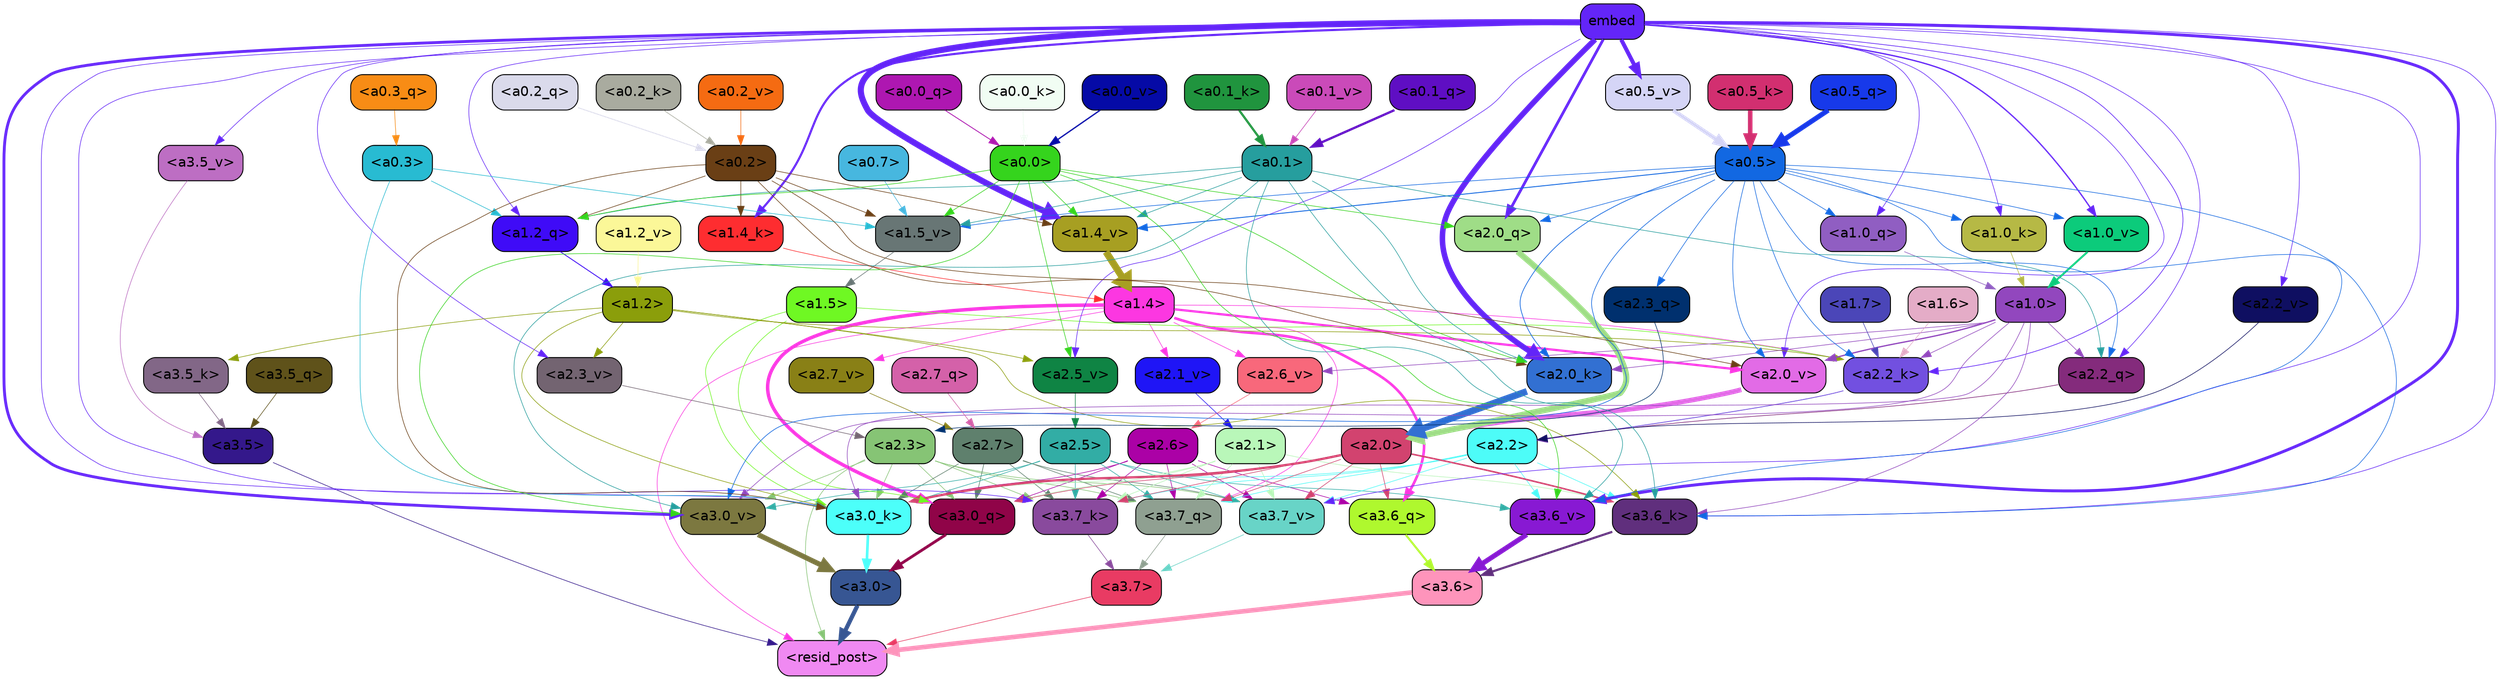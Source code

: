 strict digraph "" {
	graph [bgcolor=transparent,
		layout=dot,
		overlap=false,
		splines=true
	];
	"<a3.7>"	[color=black,
		fillcolor="#e93b63",
		fontname=Helvetica,
		shape=box,
		style="filled, rounded"];
	"<resid_post>"	[color=black,
		fillcolor="#f089f2",
		fontname=Helvetica,
		shape=box,
		style="filled, rounded"];
	"<a3.7>" -> "<resid_post>"	[color="#e93b63",
		penwidth=0.6];
	"<a3.6>"	[color=black,
		fillcolor="#fe94bb",
		fontname=Helvetica,
		shape=box,
		style="filled, rounded"];
	"<a3.6>" -> "<resid_post>"	[color="#fe94bb",
		penwidth=4.6696330308914185];
	"<a3.5>"	[color=black,
		fillcolor="#34188b",
		fontname=Helvetica,
		shape=box,
		style="filled, rounded"];
	"<a3.5>" -> "<resid_post>"	[color="#34188b",
		penwidth=0.6];
	"<a3.0>"	[color=black,
		fillcolor="#375693",
		fontname=Helvetica,
		shape=box,
		style="filled, rounded"];
	"<a3.0>" -> "<resid_post>"	[color="#375693",
		penwidth=4.282557368278503];
	"<a2.3>"	[color=black,
		fillcolor="#86c475",
		fontname=Helvetica,
		shape=box,
		style="filled, rounded"];
	"<a2.3>" -> "<resid_post>"	[color="#86c475",
		penwidth=0.6];
	"<a3.7_q>"	[color=black,
		fillcolor="#8fa091",
		fontname=Helvetica,
		shape=box,
		style="filled, rounded"];
	"<a2.3>" -> "<a3.7_q>"	[color="#86c475",
		penwidth=0.6];
	"<a3.0_q>"	[color=black,
		fillcolor="#900448",
		fontname=Helvetica,
		shape=box,
		style="filled, rounded"];
	"<a2.3>" -> "<a3.0_q>"	[color="#86c475",
		penwidth=0.6];
	"<a3.7_k>"	[color=black,
		fillcolor="#894a9d",
		fontname=Helvetica,
		shape=box,
		style="filled, rounded"];
	"<a2.3>" -> "<a3.7_k>"	[color="#86c475",
		penwidth=0.6];
	"<a3.0_k>"	[color=black,
		fillcolor="#4cfffa",
		fontname=Helvetica,
		shape=box,
		style="filled, rounded"];
	"<a2.3>" -> "<a3.0_k>"	[color="#86c475",
		penwidth=0.6];
	"<a3.7_v>"	[color=black,
		fillcolor="#68d4c7",
		fontname=Helvetica,
		shape=box,
		style="filled, rounded"];
	"<a2.3>" -> "<a3.7_v>"	[color="#86c475",
		penwidth=0.6];
	"<a3.0_v>"	[color=black,
		fillcolor="#7c7840",
		fontname=Helvetica,
		shape=box,
		style="filled, rounded"];
	"<a2.3>" -> "<a3.0_v>"	[color="#86c475",
		penwidth=0.6];
	"<a1.4>"	[color=black,
		fillcolor="#fc37e1",
		fontname=Helvetica,
		shape=box,
		style="filled, rounded"];
	"<a1.4>" -> "<resid_post>"	[color="#fc37e1",
		penwidth=0.6];
	"<a1.4>" -> "<a3.7_q>"	[color="#fc37e1",
		penwidth=0.6];
	"<a3.6_q>"	[color=black,
		fillcolor="#aff82e",
		fontname=Helvetica,
		shape=box,
		style="filled, rounded"];
	"<a1.4>" -> "<a3.6_q>"	[color="#fc37e1",
		penwidth=2.6073555648326874];
	"<a1.4>" -> "<a3.0_q>"	[color="#fc37e1",
		penwidth=3.4971605762839317];
	"<a2.2_k>"	[color=black,
		fillcolor="#7250e0",
		fontname=Helvetica,
		shape=box,
		style="filled, rounded"];
	"<a1.4>" -> "<a2.2_k>"	[color="#fc37e1",
		penwidth=0.6];
	"<a2.7_v>"	[color=black,
		fillcolor="#898016",
		fontname=Helvetica,
		shape=box,
		style="filled, rounded"];
	"<a1.4>" -> "<a2.7_v>"	[color="#fc37e1",
		penwidth=0.6];
	"<a2.6_v>"	[color=black,
		fillcolor="#f8687b",
		fontname=Helvetica,
		shape=box,
		style="filled, rounded"];
	"<a1.4>" -> "<a2.6_v>"	[color="#fc37e1",
		penwidth=0.6];
	"<a2.1_v>"	[color=black,
		fillcolor="#1f15f6",
		fontname=Helvetica,
		shape=box,
		style="filled, rounded"];
	"<a1.4>" -> "<a2.1_v>"	[color="#fc37e1",
		penwidth=0.6];
	"<a2.0_v>"	[color=black,
		fillcolor="#e26be6",
		fontname=Helvetica,
		shape=box,
		style="filled, rounded"];
	"<a1.4>" -> "<a2.0_v>"	[color="#fc37e1",
		penwidth=2.268670678138733];
	"<a3.7_q>" -> "<a3.7>"	[color="#8fa091",
		penwidth=0.6];
	"<a3.6_q>" -> "<a3.6>"	[color="#aff82e",
		penwidth=2.03758105635643];
	"<a3.5_q>"	[color=black,
		fillcolor="#5f521a",
		fontname=Helvetica,
		shape=box,
		style="filled, rounded"];
	"<a3.5_q>" -> "<a3.5>"	[color="#5f521a",
		penwidth=0.6];
	"<a3.0_q>" -> "<a3.0>"	[color="#900448",
		penwidth=2.8638100624084473];
	"<a3.7_k>" -> "<a3.7>"	[color="#894a9d",
		penwidth=0.6];
	"<a3.6_k>"	[color=black,
		fillcolor="#602f7d",
		fontname=Helvetica,
		shape=box,
		style="filled, rounded"];
	"<a3.6_k>" -> "<a3.6>"	[color="#602f7d",
		penwidth=2.174198240041733];
	"<a3.5_k>"	[color=black,
		fillcolor="#826787",
		fontname=Helvetica,
		shape=box,
		style="filled, rounded"];
	"<a3.5_k>" -> "<a3.5>"	[color="#826787",
		penwidth=0.6];
	"<a3.0_k>" -> "<a3.0>"	[color="#4cfffa",
		penwidth=2.6274144649505615];
	"<a3.7_v>" -> "<a3.7>"	[color="#68d4c7",
		penwidth=0.6];
	"<a3.6_v>"	[color=black,
		fillcolor="#8819d3",
		fontname=Helvetica,
		shape=box,
		style="filled, rounded"];
	"<a3.6_v>" -> "<a3.6>"	[color="#8819d3",
		penwidth=5.002329230308533];
	"<a3.5_v>"	[color=black,
		fillcolor="#bd6ec3",
		fontname=Helvetica,
		shape=box,
		style="filled, rounded"];
	"<a3.5_v>" -> "<a3.5>"	[color="#bd6ec3",
		penwidth=0.6];
	"<a3.0_v>" -> "<a3.0>"	[color="#7c7840",
		penwidth=5.188832879066467];
	"<a2.7>"	[color=black,
		fillcolor="#5f806d",
		fontname=Helvetica,
		shape=box,
		style="filled, rounded"];
	"<a2.7>" -> "<a3.7_q>"	[color="#5f806d",
		penwidth=0.6];
	"<a2.7>" -> "<a3.0_q>"	[color="#5f806d",
		penwidth=0.6];
	"<a2.7>" -> "<a3.7_k>"	[color="#5f806d",
		penwidth=0.6];
	"<a2.7>" -> "<a3.0_k>"	[color="#5f806d",
		penwidth=0.6];
	"<a2.7>" -> "<a3.7_v>"	[color="#5f806d",
		penwidth=0.6];
	"<a2.6>"	[color=black,
		fillcolor="#ab01a6",
		fontname=Helvetica,
		shape=box,
		style="filled, rounded"];
	"<a2.6>" -> "<a3.7_q>"	[color="#ab01a6",
		penwidth=0.6];
	"<a2.6>" -> "<a3.6_q>"	[color="#ab01a6",
		penwidth=0.6];
	"<a2.6>" -> "<a3.0_q>"	[color="#ab01a6",
		penwidth=0.6];
	"<a2.6>" -> "<a3.7_k>"	[color="#ab01a6",
		penwidth=0.6];
	"<a2.6>" -> "<a3.0_k>"	[color="#ab01a6",
		penwidth=0.6];
	"<a2.6>" -> "<a3.7_v>"	[color="#ab01a6",
		penwidth=0.6];
	"<a2.5>"	[color=black,
		fillcolor="#32ada5",
		fontname=Helvetica,
		shape=box,
		style="filled, rounded"];
	"<a2.5>" -> "<a3.7_q>"	[color="#32ada5",
		penwidth=0.6];
	"<a2.5>" -> "<a3.7_k>"	[color="#32ada5",
		penwidth=0.6];
	"<a2.5>" -> "<a3.0_k>"	[color="#32ada5",
		penwidth=0.6];
	"<a2.5>" -> "<a3.7_v>"	[color="#32ada5",
		penwidth=0.6];
	"<a2.5>" -> "<a3.6_v>"	[color="#32ada5",
		penwidth=0.6];
	"<a2.5>" -> "<a3.0_v>"	[color="#32ada5",
		penwidth=0.6];
	"<a2.2>"	[color=black,
		fillcolor="#4dfcf8",
		fontname=Helvetica,
		shape=box,
		style="filled, rounded"];
	"<a2.2>" -> "<a3.7_q>"	[color="#4dfcf8",
		penwidth=0.6];
	"<a2.2>" -> "<a3.7_k>"	[color="#4dfcf8",
		penwidth=0.6];
	"<a2.2>" -> "<a3.6_k>"	[color="#4dfcf8",
		penwidth=0.6];
	"<a2.2>" -> "<a3.0_k>"	[color="#4dfcf8",
		penwidth=0.6];
	"<a2.2>" -> "<a3.7_v>"	[color="#4dfcf8",
		penwidth=0.6];
	"<a2.2>" -> "<a3.6_v>"	[color="#4dfcf8",
		penwidth=0.6];
	"<a2.1>"	[color=black,
		fillcolor="#b9f7b9",
		fontname=Helvetica,
		shape=box,
		style="filled, rounded"];
	"<a2.1>" -> "<a3.7_q>"	[color="#b9f7b9",
		penwidth=0.6];
	"<a2.1>" -> "<a3.0_q>"	[color="#b9f7b9",
		penwidth=0.6];
	"<a2.1>" -> "<a3.7_k>"	[color="#b9f7b9",
		penwidth=0.6];
	"<a2.1>" -> "<a3.6_k>"	[color="#b9f7b9",
		penwidth=0.6];
	"<a2.1>" -> "<a3.0_k>"	[color="#b9f7b9",
		penwidth=0.6];
	"<a2.1>" -> "<a3.7_v>"	[color="#b9f7b9",
		penwidth=0.6];
	"<a2.0>"	[color=black,
		fillcolor="#d2436f",
		fontname=Helvetica,
		shape=box,
		style="filled, rounded"];
	"<a2.0>" -> "<a3.7_q>"	[color="#d2436f",
		penwidth=0.6];
	"<a2.0>" -> "<a3.6_q>"	[color="#d2436f",
		penwidth=0.6];
	"<a2.0>" -> "<a3.0_q>"	[color="#d2436f",
		penwidth=0.6];
	"<a2.0>" -> "<a3.7_k>"	[color="#d2436f",
		penwidth=0.6];
	"<a2.0>" -> "<a3.6_k>"	[color="#d2436f",
		penwidth=1.5568191409111023];
	"<a2.0>" -> "<a3.0_k>"	[color="#d2436f",
		penwidth=2.270527422428131];
	"<a2.0>" -> "<a3.7_v>"	[color="#d2436f",
		penwidth=0.6];
	"<a1.5>"	[color=black,
		fillcolor="#6ff823",
		fontname=Helvetica,
		shape=box,
		style="filled, rounded"];
	"<a1.5>" -> "<a3.0_q>"	[color="#6ff823",
		penwidth=0.6];
	"<a1.5>" -> "<a3.0_k>"	[color="#6ff823",
		penwidth=0.6];
	"<a1.5>" -> "<a2.2_k>"	[color="#6ff823",
		penwidth=0.6];
	embed	[color=black,
		fillcolor="#6325f8",
		fontname=Helvetica,
		shape=box,
		style="filled, rounded"];
	embed -> "<a3.7_k>"	[color="#6325f8",
		penwidth=0.6];
	embed -> "<a3.6_k>"	[color="#6325f8",
		penwidth=0.6];
	embed -> "<a3.0_k>"	[color="#6325f8",
		penwidth=0.6];
	embed -> "<a3.7_v>"	[color="#6325f8",
		penwidth=0.6];
	embed -> "<a3.6_v>"	[color="#6325f8",
		penwidth=2.9588699340820312];
	embed -> "<a3.5_v>"	[color="#6325f8",
		penwidth=0.6];
	embed -> "<a3.0_v>"	[color="#6325f8",
		penwidth=2.8686431646347046];
	"<a2.2_q>"	[color=black,
		fillcolor="#842b7c",
		fontname=Helvetica,
		shape=box,
		style="filled, rounded"];
	embed -> "<a2.2_q>"	[color="#6325f8",
		penwidth=0.6];
	"<a2.0_q>"	[color=black,
		fillcolor="#9fdd87",
		fontname=Helvetica,
		shape=box,
		style="filled, rounded"];
	embed -> "<a2.0_q>"	[color="#6325f8",
		penwidth=2.7617180347442627];
	embed -> "<a2.2_k>"	[color="#6325f8",
		penwidth=0.67606520652771];
	"<a2.0_k>"	[color=black,
		fillcolor="#3270d2",
		fontname=Helvetica,
		shape=box,
		style="filled, rounded"];
	embed -> "<a2.0_k>"	[color="#6325f8",
		penwidth=5.615107178688049];
	"<a2.5_v>"	[color=black,
		fillcolor="#0f8444",
		fontname=Helvetica,
		shape=box,
		style="filled, rounded"];
	embed -> "<a2.5_v>"	[color="#6325f8",
		penwidth=0.6];
	"<a2.3_v>"	[color=black,
		fillcolor="#736471",
		fontname=Helvetica,
		shape=box,
		style="filled, rounded"];
	embed -> "<a2.3_v>"	[color="#6325f8",
		penwidth=0.6];
	"<a2.2_v>"	[color=black,
		fillcolor="#0f0f61",
		fontname=Helvetica,
		shape=box,
		style="filled, rounded"];
	embed -> "<a2.2_v>"	[color="#6325f8",
		penwidth=0.6];
	embed -> "<a2.0_v>"	[color="#6325f8",
		penwidth=0.6];
	"<a1.2_q>"	[color=black,
		fillcolor="#3f0bf7",
		fontname=Helvetica,
		shape=box,
		style="filled, rounded"];
	embed -> "<a1.2_q>"	[color="#6325f8",
		penwidth=0.6];
	"<a1.0_q>"	[color=black,
		fillcolor="#905ec2",
		fontname=Helvetica,
		shape=box,
		style="filled, rounded"];
	embed -> "<a1.0_q>"	[color="#6325f8",
		penwidth=0.6];
	"<a1.4_k>"	[color=black,
		fillcolor="#fe2d30",
		fontname=Helvetica,
		shape=box,
		style="filled, rounded"];
	embed -> "<a1.4_k>"	[color="#6325f8",
		penwidth=2.1468217372894287];
	"<a1.0_k>"	[color=black,
		fillcolor="#b6b945",
		fontname=Helvetica,
		shape=box,
		style="filled, rounded"];
	embed -> "<a1.0_k>"	[color="#6325f8",
		penwidth=0.6];
	"<a1.4_v>"	[color=black,
		fillcolor="#a79f22",
		fontname=Helvetica,
		shape=box,
		style="filled, rounded"];
	embed -> "<a1.4_v>"	[color="#6325f8",
		penwidth=6.189999580383301];
	"<a1.0_v>"	[color=black,
		fillcolor="#0ccb7b",
		fontname=Helvetica,
		shape=box,
		style="filled, rounded"];
	embed -> "<a1.0_v>"	[color="#6325f8",
		penwidth=1.3123979568481445];
	"<a0.5_v>"	[color=black,
		fillcolor="#d5d5f6",
		fontname=Helvetica,
		shape=box,
		style="filled, rounded"];
	embed -> "<a0.5_v>"	[color="#6325f8",
		penwidth=4.06441330909729];
	"<a1.2>"	[color=black,
		fillcolor="#8b9e0b",
		fontname=Helvetica,
		shape=box,
		style="filled, rounded"];
	"<a1.2>" -> "<a3.6_k>"	[color="#8b9e0b",
		penwidth=0.6];
	"<a1.2>" -> "<a3.5_k>"	[color="#8b9e0b",
		penwidth=0.6];
	"<a1.2>" -> "<a3.0_k>"	[color="#8b9e0b",
		penwidth=0.6];
	"<a1.2>" -> "<a2.2_k>"	[color="#8b9e0b",
		penwidth=0.6];
	"<a1.2>" -> "<a2.5_v>"	[color="#8b9e0b",
		penwidth=0.6];
	"<a1.2>" -> "<a2.3_v>"	[color="#8b9e0b",
		penwidth=0.6];
	"<a1.0>"	[color=black,
		fillcolor="#9247be",
		fontname=Helvetica,
		shape=box,
		style="filled, rounded"];
	"<a1.0>" -> "<a3.6_k>"	[color="#9247be",
		penwidth=0.6];
	"<a1.0>" -> "<a3.0_k>"	[color="#9247be",
		penwidth=0.6];
	"<a1.0>" -> "<a3.0_v>"	[color="#9247be",
		penwidth=0.6];
	"<a1.0>" -> "<a2.2_q>"	[color="#9247be",
		penwidth=0.6];
	"<a1.0>" -> "<a2.2_k>"	[color="#9247be",
		penwidth=0.6];
	"<a1.0>" -> "<a2.0_k>"	[color="#9247be",
		penwidth=0.6];
	"<a1.0>" -> "<a2.6_v>"	[color="#9247be",
		penwidth=0.6];
	"<a1.0>" -> "<a2.0_v>"	[color="#9247be",
		penwidth=1.27996826171875];
	"<a0.5>"	[color=black,
		fillcolor="#1268e2",
		fontname=Helvetica,
		shape=box,
		style="filled, rounded"];
	"<a0.5>" -> "<a3.6_k>"	[color="#1268e2",
		penwidth=0.6];
	"<a0.5>" -> "<a3.6_v>"	[color="#1268e2",
		penwidth=0.6];
	"<a0.5>" -> "<a3.0_v>"	[color="#1268e2",
		penwidth=0.6421224474906921];
	"<a2.3_q>"	[color=black,
		fillcolor="#00306e",
		fontname=Helvetica,
		shape=box,
		style="filled, rounded"];
	"<a0.5>" -> "<a2.3_q>"	[color="#1268e2",
		penwidth=0.6];
	"<a0.5>" -> "<a2.2_q>"	[color="#1268e2",
		penwidth=0.6];
	"<a0.5>" -> "<a2.0_q>"	[color="#1268e2",
		penwidth=0.6];
	"<a0.5>" -> "<a2.2_k>"	[color="#1268e2",
		penwidth=0.6];
	"<a0.5>" -> "<a2.0_k>"	[color="#1268e2",
		penwidth=0.7151575088500977];
	"<a0.5>" -> "<a2.0_v>"	[color="#1268e2",
		penwidth=0.6];
	"<a0.5>" -> "<a1.0_q>"	[color="#1268e2",
		penwidth=0.6];
	"<a0.5>" -> "<a1.0_k>"	[color="#1268e2",
		penwidth=0.6];
	"<a1.5_v>"	[color=black,
		fillcolor="#687675",
		fontname=Helvetica,
		shape=box,
		style="filled, rounded"];
	"<a0.5>" -> "<a1.5_v>"	[color="#1268e2",
		penwidth=0.6];
	"<a0.5>" -> "<a1.4_v>"	[color="#1268e2",
		penwidth=0.8927993774414062];
	"<a0.5>" -> "<a1.0_v>"	[color="#1268e2",
		penwidth=0.6];
	"<a0.1>"	[color=black,
		fillcolor="#269e9e",
		fontname=Helvetica,
		shape=box,
		style="filled, rounded"];
	"<a0.1>" -> "<a3.6_k>"	[color="#269e9e",
		penwidth=0.6];
	"<a0.1>" -> "<a3.6_v>"	[color="#269e9e",
		penwidth=0.6];
	"<a0.1>" -> "<a3.0_v>"	[color="#269e9e",
		penwidth=0.6];
	"<a0.1>" -> "<a2.2_q>"	[color="#269e9e",
		penwidth=0.6];
	"<a0.1>" -> "<a2.0_k>"	[color="#269e9e",
		penwidth=0.6];
	"<a0.1>" -> "<a1.2_q>"	[color="#269e9e",
		penwidth=0.6];
	"<a0.1>" -> "<a1.5_v>"	[color="#269e9e",
		penwidth=0.6];
	"<a0.1>" -> "<a1.4_v>"	[color="#269e9e",
		penwidth=0.6];
	"<a0.3>"	[color=black,
		fillcolor="#28bbd2",
		fontname=Helvetica,
		shape=box,
		style="filled, rounded"];
	"<a0.3>" -> "<a3.0_k>"	[color="#28bbd2",
		penwidth=0.6];
	"<a0.3>" -> "<a1.2_q>"	[color="#28bbd2",
		penwidth=0.6];
	"<a0.3>" -> "<a1.5_v>"	[color="#28bbd2",
		penwidth=0.6];
	"<a0.2>"	[color=black,
		fillcolor="#6a3f15",
		fontname=Helvetica,
		shape=box,
		style="filled, rounded"];
	"<a0.2>" -> "<a3.0_k>"	[color="#6a3f15",
		penwidth=0.6];
	"<a0.2>" -> "<a2.0_k>"	[color="#6a3f15",
		penwidth=0.6];
	"<a0.2>" -> "<a2.0_v>"	[color="#6a3f15",
		penwidth=0.6];
	"<a0.2>" -> "<a1.2_q>"	[color="#6a3f15",
		penwidth=0.6];
	"<a0.2>" -> "<a1.4_k>"	[color="#6a3f15",
		penwidth=0.6];
	"<a0.2>" -> "<a1.5_v>"	[color="#6a3f15",
		penwidth=0.6];
	"<a0.2>" -> "<a1.4_v>"	[color="#6a3f15",
		penwidth=0.6];
	"<a0.0>"	[color=black,
		fillcolor="#35d41d",
		fontname=Helvetica,
		shape=box,
		style="filled, rounded"];
	"<a0.0>" -> "<a3.6_v>"	[color="#35d41d",
		penwidth=0.6];
	"<a0.0>" -> "<a3.0_v>"	[color="#35d41d",
		penwidth=0.6];
	"<a0.0>" -> "<a2.0_q>"	[color="#35d41d",
		penwidth=0.6];
	"<a0.0>" -> "<a2.0_k>"	[color="#35d41d",
		penwidth=0.6];
	"<a0.0>" -> "<a2.5_v>"	[color="#35d41d",
		penwidth=0.6];
	"<a0.0>" -> "<a1.2_q>"	[color="#35d41d",
		penwidth=0.6];
	"<a0.0>" -> "<a1.5_v>"	[color="#35d41d",
		penwidth=0.6];
	"<a0.0>" -> "<a1.4_v>"	[color="#35d41d",
		penwidth=0.6];
	"<a2.7_q>"	[color=black,
		fillcolor="#d461a9",
		fontname=Helvetica,
		shape=box,
		style="filled, rounded"];
	"<a2.7_q>" -> "<a2.7>"	[color="#d461a9",
		penwidth=0.6];
	"<a2.3_q>" -> "<a2.3>"	[color="#00306e",
		penwidth=0.6];
	"<a2.2_q>" -> "<a2.2>"	[color="#842b7c",
		penwidth=0.6340763568878174];
	"<a2.0_q>" -> "<a2.0>"	[color="#9fdd87",
		penwidth=6.0160088539123535];
	"<a2.2_k>" -> "<a2.2>"	[color="#7250e0",
		penwidth=0.7764816284179688];
	"<a2.0_k>" -> "<a2.0>"	[color="#3270d2",
		penwidth=6.773025274276733];
	"<a2.7_v>" -> "<a2.7>"	[color="#898016",
		penwidth=0.6];
	"<a2.6_v>" -> "<a2.6>"	[color="#f8687b",
		penwidth=0.6];
	"<a2.5_v>" -> "<a2.5>"	[color="#0f8444",
		penwidth=0.6];
	"<a2.3_v>" -> "<a2.3>"	[color="#736471",
		penwidth=0.6];
	"<a2.2_v>" -> "<a2.2>"	[color="#0f0f61",
		penwidth=0.6];
	"<a2.1_v>" -> "<a2.1>"	[color="#1f15f6",
		penwidth=0.6];
	"<a2.0_v>" -> "<a2.0>"	[color="#e26be6",
		penwidth=4.906715989112854];
	"<a1.7>"	[color=black,
		fillcolor="#4b46b8",
		fontname=Helvetica,
		shape=box,
		style="filled, rounded"];
	"<a1.7>" -> "<a2.2_k>"	[color="#4b46b8",
		penwidth=0.6];
	"<a1.6>"	[color=black,
		fillcolor="#e4acc7",
		fontname=Helvetica,
		shape=box,
		style="filled, rounded"];
	"<a1.6>" -> "<a2.2_k>"	[color="#e4acc7",
		penwidth=0.6];
	"<a1.2_q>" -> "<a1.2>"	[color="#3f0bf7",
		penwidth=0.836545467376709];
	"<a1.0_q>" -> "<a1.0>"	[color="#905ec2",
		penwidth=0.6];
	"<a1.4_k>" -> "<a1.4>"	[color="#fe2d30",
		penwidth=0.6];
	"<a1.0_k>" -> "<a1.0>"	[color="#b6b945",
		penwidth=0.6];
	"<a1.5_v>" -> "<a1.5>"	[color="#687675",
		penwidth=0.6];
	"<a1.4_v>" -> "<a1.4>"	[color="#a79f22",
		penwidth=7.093163728713989];
	"<a1.2_v>"	[color=black,
		fillcolor="#fbf798",
		fontname=Helvetica,
		shape=box,
		style="filled, rounded"];
	"<a1.2_v>" -> "<a1.2>"	[color="#fbf798",
		penwidth=0.6];
	"<a1.0_v>" -> "<a1.0>"	[color="#0ccb7b",
		penwidth=1.9666723012924194];
	"<a0.7>"	[color=black,
		fillcolor="#47b7df",
		fontname=Helvetica,
		shape=box,
		style="filled, rounded"];
	"<a0.7>" -> "<a1.5_v>"	[color="#47b7df",
		penwidth=0.6];
	"<a0.5_q>"	[color=black,
		fillcolor="#1739ea",
		fontname=Helvetica,
		shape=box,
		style="filled, rounded"];
	"<a0.5_q>" -> "<a0.5>"	[color="#1739ea",
		penwidth=5.0559651255607605];
	"<a0.3_q>"	[color=black,
		fillcolor="#f88c15",
		fontname=Helvetica,
		shape=box,
		style="filled, rounded"];
	"<a0.3_q>" -> "<a0.3>"	[color="#f88c15",
		penwidth=0.6];
	"<a0.2_q>"	[color=black,
		fillcolor="#dadaeb",
		fontname=Helvetica,
		shape=box,
		style="filled, rounded"];
	"<a0.2_q>" -> "<a0.2>"	[color="#dadaeb",
		penwidth=0.7587676048278809];
	"<a0.1_q>"	[color=black,
		fillcolor="#5f0ec3",
		fontname=Helvetica,
		shape=box,
		style="filled, rounded"];
	"<a0.1_q>" -> "<a0.1>"	[color="#5f0ec3",
		penwidth=2.3103086948394775];
	"<a0.0_q>"	[color=black,
		fillcolor="#ae17b1",
		fontname=Helvetica,
		shape=box,
		style="filled, rounded"];
	"<a0.0_q>" -> "<a0.0>"	[color="#ae17b1",
		penwidth=0.8285908699035645];
	"<a0.5_k>"	[color=black,
		fillcolor="#d22f70",
		fontname=Helvetica,
		shape=box,
		style="filled, rounded"];
	"<a0.5_k>" -> "<a0.5>"	[color="#d22f70",
		penwidth=4.577519536018372];
	"<a0.2_k>"	[color=black,
		fillcolor="#a9ab9f",
		fontname=Helvetica,
		shape=box,
		style="filled, rounded"];
	"<a0.2_k>" -> "<a0.2>"	[color="#a9ab9f",
		penwidth=0.6];
	"<a0.1_k>"	[color=black,
		fillcolor="#20943e",
		fontname=Helvetica,
		shape=box,
		style="filled, rounded"];
	"<a0.1_k>" -> "<a0.1>"	[color="#20943e",
		penwidth=2.2273199558258057];
	"<a0.0_k>"	[color=black,
		fillcolor="#f1fdf3",
		fontname=Helvetica,
		shape=box,
		style="filled, rounded"];
	"<a0.0_k>" -> "<a0.0>"	[color="#f1fdf3",
		penwidth=0.7703166007995605];
	"<a0.5_v>" -> "<a0.5>"	[color="#d5d5f6",
		penwidth=4.062177300453186];
	"<a0.2_v>"	[color=black,
		fillcolor="#f56b12",
		fontname=Helvetica,
		shape=box,
		style="filled, rounded"];
	"<a0.2_v>" -> "<a0.2>"	[color="#f56b12",
		penwidth=0.6];
	"<a0.1_v>"	[color=black,
		fillcolor="#ca4ab9",
		fontname=Helvetica,
		shape=box,
		style="filled, rounded"];
	"<a0.1_v>" -> "<a0.1>"	[color="#ca4ab9",
		penwidth=0.654442310333252];
	"<a0.0_v>"	[color=black,
		fillcolor="#050aa6",
		fontname=Helvetica,
		shape=box,
		style="filled, rounded"];
	"<a0.0_v>" -> "<a0.0>"	[color="#050aa6",
		penwidth=1.307939052581787];
}
